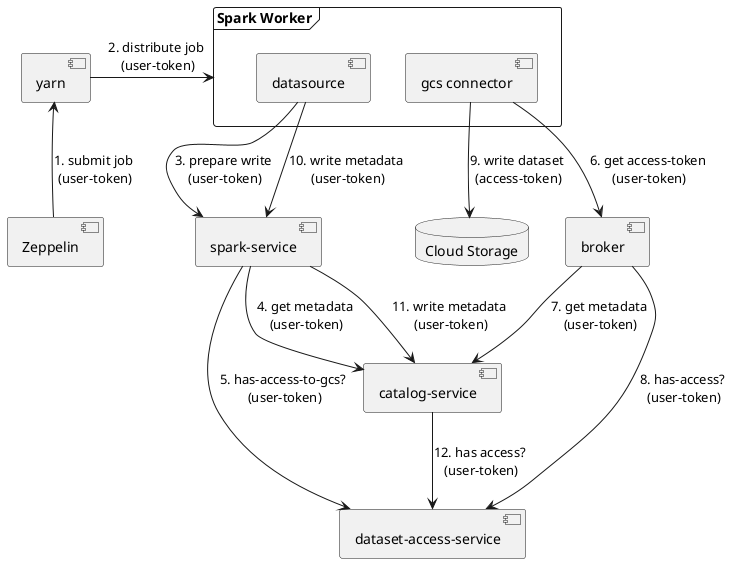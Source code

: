 @startuml

[yarn] as yarn
[Zeppelin] as zeppelin
[dataset-access-service] as da_s
[catalog-service] as catalog
[spark-service] as sp_s
[broker] as broker
database "Cloud Storage" as gcs {
}
frame "Spark Worker" as worker {
  [datasource] as datasource
  [gcs connector] as gcs_connector
}

zeppelin -u-> yarn : 1. submit job\n (user-token)
yarn -> worker : 2. distribute job\n (user-token)
datasource --> sp_s : 3. prepare write\n (user-token)
sp_s --> catalog : 4. get metadata\n (user-token)
sp_s --> da_s : 5. has-access-to-gcs?\n (user-token)
gcs_connector --> broker : 6. get access-token\n (user-token)
broker --> catalog : 7. get metadata\n (user-token)
broker --> da_s : 8. has-access?\n (user-token)
gcs_connector --> gcs : 9. write dataset\n (access-token)
datasource --> sp_s : 10. write metadata\n (user-token)
sp_s --> catalog : 11. write metadata\n (user-token)
catalog --> da_s : 12. has access?\n (user-token)

@enduml